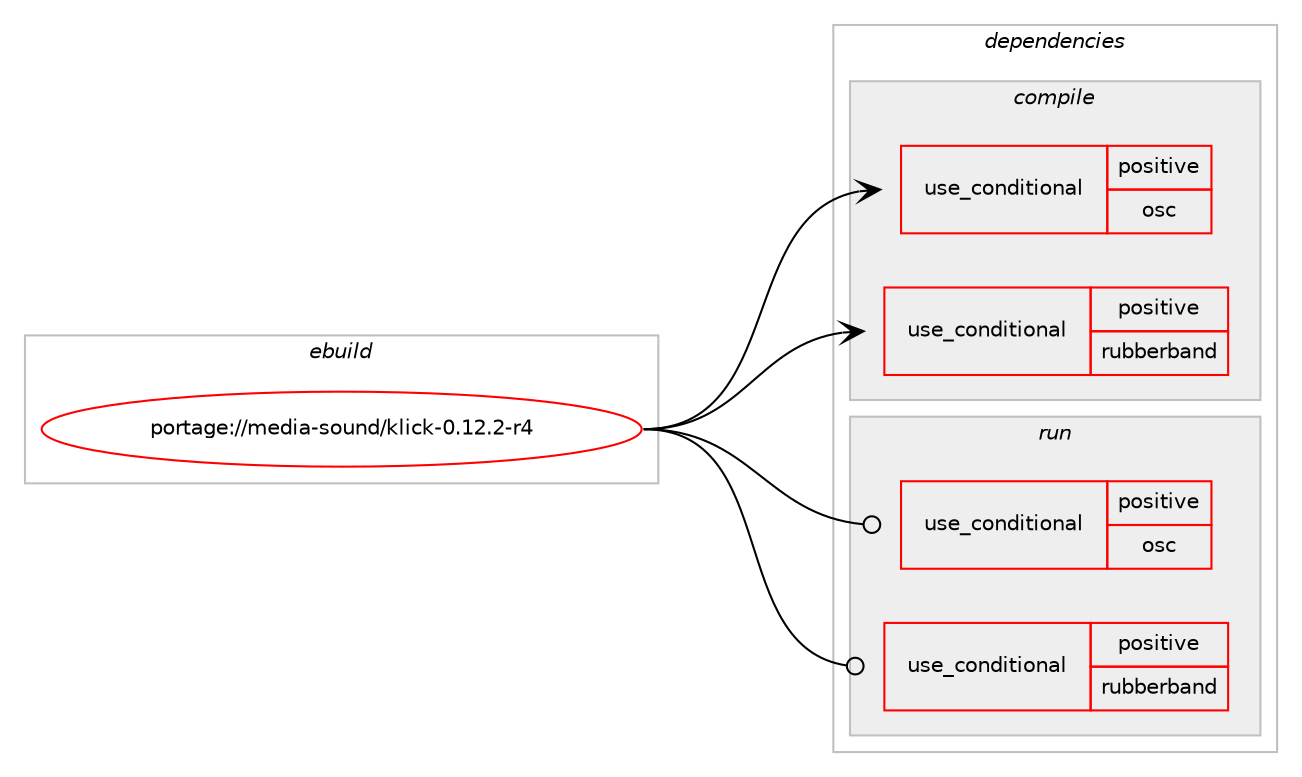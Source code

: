 digraph prolog {

# *************
# Graph options
# *************

newrank=true;
concentrate=true;
compound=true;
graph [rankdir=LR,fontname=Helvetica,fontsize=10,ranksep=1.5];#, ranksep=2.5, nodesep=0.2];
edge  [arrowhead=vee];
node  [fontname=Helvetica,fontsize=10];

# **********
# The ebuild
# **********

subgraph cluster_leftcol {
color=gray;
rank=same;
label=<<i>ebuild</i>>;
id [label="portage://media-sound/klick-0.12.2-r4", color=red, width=4, href="../media-sound/klick-0.12.2-r4.svg"];
}

# ****************
# The dependencies
# ****************

subgraph cluster_midcol {
color=gray;
label=<<i>dependencies</i>>;
subgraph cluster_compile {
fillcolor="#eeeeee";
style=filled;
label=<<i>compile</i>>;
subgraph cond78207 {
dependency163526 [label=<<TABLE BORDER="0" CELLBORDER="1" CELLSPACING="0" CELLPADDING="4"><TR><TD ROWSPAN="3" CELLPADDING="10">use_conditional</TD></TR><TR><TD>positive</TD></TR><TR><TD>osc</TD></TR></TABLE>>, shape=none, color=red];
# *** BEGIN UNKNOWN DEPENDENCY TYPE (TODO) ***
# dependency163526 -> package_dependency(portage://media-sound/klick-0.12.2-r4,install,no,media-libs,liblo,none,[,,],[],[])
# *** END UNKNOWN DEPENDENCY TYPE (TODO) ***

}
id:e -> dependency163526:w [weight=20,style="solid",arrowhead="vee"];
subgraph cond78208 {
dependency163527 [label=<<TABLE BORDER="0" CELLBORDER="1" CELLSPACING="0" CELLPADDING="4"><TR><TD ROWSPAN="3" CELLPADDING="10">use_conditional</TD></TR><TR><TD>positive</TD></TR><TR><TD>rubberband</TD></TR></TABLE>>, shape=none, color=red];
# *** BEGIN UNKNOWN DEPENDENCY TYPE (TODO) ***
# dependency163527 -> package_dependency(portage://media-sound/klick-0.12.2-r4,install,no,media-libs,rubberband,none,[,,],[],[])
# *** END UNKNOWN DEPENDENCY TYPE (TODO) ***

}
id:e -> dependency163527:w [weight=20,style="solid",arrowhead="vee"];
# *** BEGIN UNKNOWN DEPENDENCY TYPE (TODO) ***
# id -> package_dependency(portage://media-sound/klick-0.12.2-r4,install,no,dev-libs,boost,none,[,,],[],[])
# *** END UNKNOWN DEPENDENCY TYPE (TODO) ***

# *** BEGIN UNKNOWN DEPENDENCY TYPE (TODO) ***
# id -> package_dependency(portage://media-sound/klick-0.12.2-r4,install,no,media-libs,libsamplerate,none,[,,],[],[])
# *** END UNKNOWN DEPENDENCY TYPE (TODO) ***

# *** BEGIN UNKNOWN DEPENDENCY TYPE (TODO) ***
# id -> package_dependency(portage://media-sound/klick-0.12.2-r4,install,no,media-libs,libsndfile,none,[,,],[],[])
# *** END UNKNOWN DEPENDENCY TYPE (TODO) ***

# *** BEGIN UNKNOWN DEPENDENCY TYPE (TODO) ***
# id -> package_dependency(portage://media-sound/klick-0.12.2-r4,install,no,virtual,jack,none,[,,],[],[])
# *** END UNKNOWN DEPENDENCY TYPE (TODO) ***

}
subgraph cluster_compileandrun {
fillcolor="#eeeeee";
style=filled;
label=<<i>compile and run</i>>;
}
subgraph cluster_run {
fillcolor="#eeeeee";
style=filled;
label=<<i>run</i>>;
subgraph cond78209 {
dependency163528 [label=<<TABLE BORDER="0" CELLBORDER="1" CELLSPACING="0" CELLPADDING="4"><TR><TD ROWSPAN="3" CELLPADDING="10">use_conditional</TD></TR><TR><TD>positive</TD></TR><TR><TD>osc</TD></TR></TABLE>>, shape=none, color=red];
# *** BEGIN UNKNOWN DEPENDENCY TYPE (TODO) ***
# dependency163528 -> package_dependency(portage://media-sound/klick-0.12.2-r4,run,no,media-libs,liblo,none,[,,],[],[])
# *** END UNKNOWN DEPENDENCY TYPE (TODO) ***

}
id:e -> dependency163528:w [weight=20,style="solid",arrowhead="odot"];
subgraph cond78210 {
dependency163529 [label=<<TABLE BORDER="0" CELLBORDER="1" CELLSPACING="0" CELLPADDING="4"><TR><TD ROWSPAN="3" CELLPADDING="10">use_conditional</TD></TR><TR><TD>positive</TD></TR><TR><TD>rubberband</TD></TR></TABLE>>, shape=none, color=red];
# *** BEGIN UNKNOWN DEPENDENCY TYPE (TODO) ***
# dependency163529 -> package_dependency(portage://media-sound/klick-0.12.2-r4,run,no,media-libs,rubberband,none,[,,],[],[])
# *** END UNKNOWN DEPENDENCY TYPE (TODO) ***

}
id:e -> dependency163529:w [weight=20,style="solid",arrowhead="odot"];
# *** BEGIN UNKNOWN DEPENDENCY TYPE (TODO) ***
# id -> package_dependency(portage://media-sound/klick-0.12.2-r4,run,no,media-libs,libsamplerate,none,[,,],[],[])
# *** END UNKNOWN DEPENDENCY TYPE (TODO) ***

# *** BEGIN UNKNOWN DEPENDENCY TYPE (TODO) ***
# id -> package_dependency(portage://media-sound/klick-0.12.2-r4,run,no,media-libs,libsndfile,none,[,,],[],[])
# *** END UNKNOWN DEPENDENCY TYPE (TODO) ***

# *** BEGIN UNKNOWN DEPENDENCY TYPE (TODO) ***
# id -> package_dependency(portage://media-sound/klick-0.12.2-r4,run,no,virtual,jack,none,[,,],[],[])
# *** END UNKNOWN DEPENDENCY TYPE (TODO) ***

}
}

# **************
# The candidates
# **************

subgraph cluster_choices {
rank=same;
color=gray;
label=<<i>candidates</i>>;

}

}
